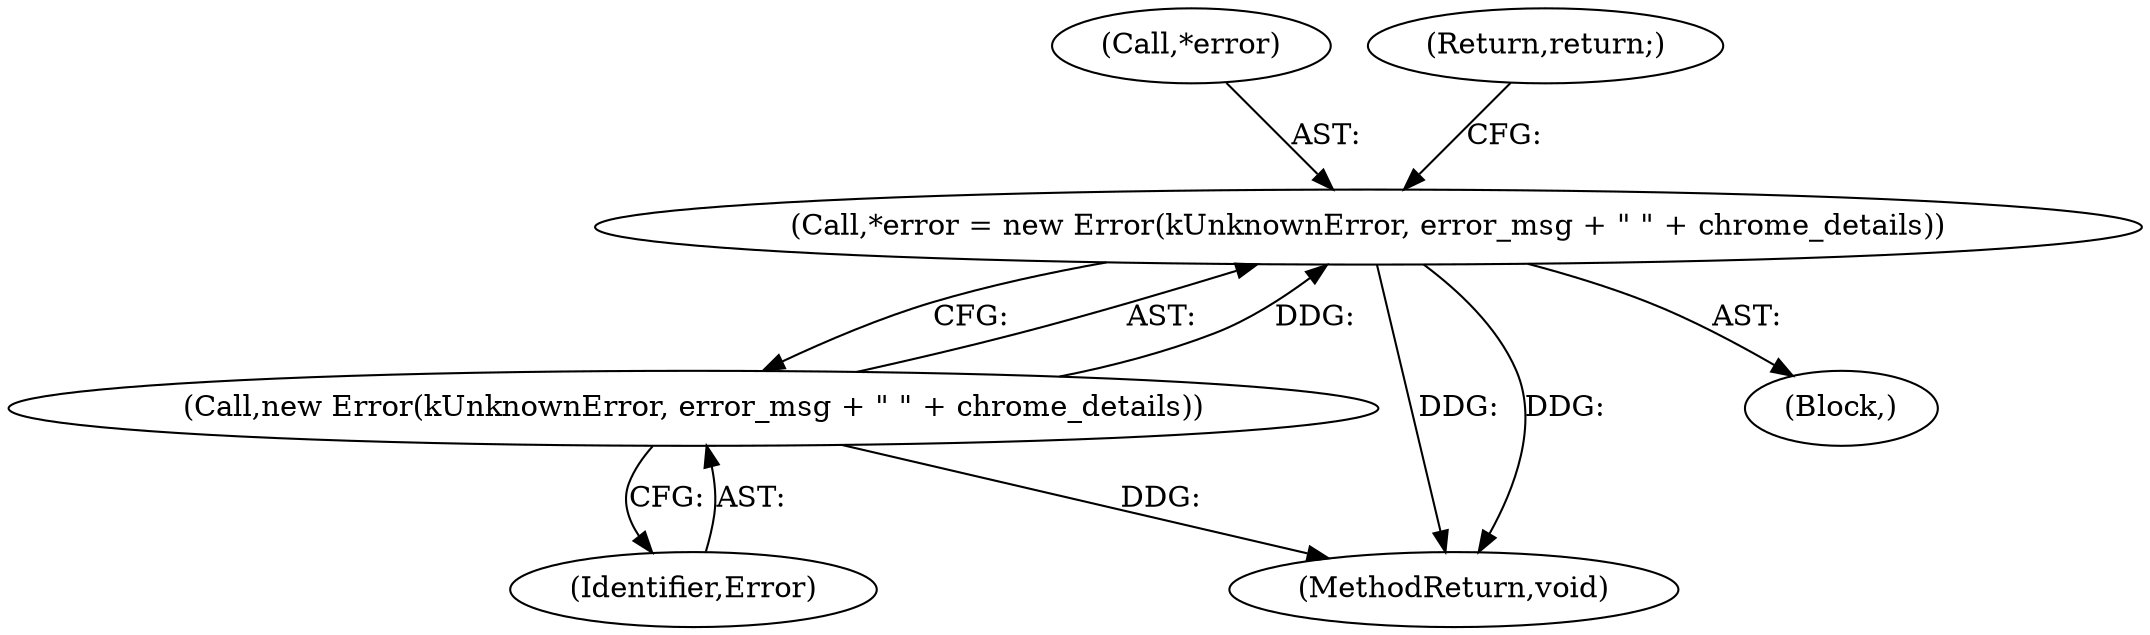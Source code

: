 digraph "0_Chrome_4ab22cfc619ee8ff17a8c50e289ec3b30731ceba_0@pointer" {
"1000212" [label="(Call,*error = new Error(kUnknownError, error_msg + \" \" + chrome_details))"];
"1000215" [label="(Call,new Error(kUnknownError, error_msg + \" \" + chrome_details))"];
"1000229" [label="(MethodReturn,void)"];
"1000211" [label="(Block,)"];
"1000215" [label="(Call,new Error(kUnknownError, error_msg + \" \" + chrome_details))"];
"1000212" [label="(Call,*error = new Error(kUnknownError, error_msg + \" \" + chrome_details))"];
"1000216" [label="(Identifier,Error)"];
"1000213" [label="(Call,*error)"];
"1000217" [label="(Return,return;)"];
"1000212" -> "1000211"  [label="AST: "];
"1000212" -> "1000215"  [label="CFG: "];
"1000213" -> "1000212"  [label="AST: "];
"1000215" -> "1000212"  [label="AST: "];
"1000217" -> "1000212"  [label="CFG: "];
"1000212" -> "1000229"  [label="DDG: "];
"1000212" -> "1000229"  [label="DDG: "];
"1000215" -> "1000212"  [label="DDG: "];
"1000215" -> "1000216"  [label="CFG: "];
"1000216" -> "1000215"  [label="AST: "];
"1000215" -> "1000229"  [label="DDG: "];
}
